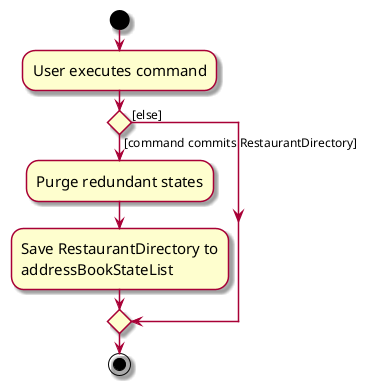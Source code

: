 @startuml
skin rose
skinparam ActivityFontSize 15
skinparam ArrowFontSize 12
start
:User executes command;

'Since the beta syntax does not support placing the condition outside the
'diamond we place it as the true branch instead.

if () then ([command commits RestaurantDirectory])
    :Purge redundant states;
    :Save RestaurantDirectory to
    addressBookStateList;
else ([else])
endif
stop
@enduml
